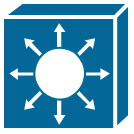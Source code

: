 <mxfile>
    <diagram id="8friYQQBkp_4WdqYGGaq" name="Page-1">
        <mxGraphModel dx="414" dy="471" grid="1" gridSize="10" guides="1" tooltips="1" connect="1" arrows="1" fold="1" page="1" pageScale="1" pageWidth="850" pageHeight="1100" math="0" shadow="0">
            <root>
                <mxCell id="0"/>
                <mxCell id="1" parent="0"/>
                <mxCell id="2" value="" style="shape=mxgraph.cisco.switches.layer_3_switch;sketch=0;html=1;pointerEvents=1;dashed=0;fillColor=#036897;strokeColor=#ffffff;strokeWidth=2;verticalLabelPosition=bottom;verticalAlign=top;align=center;outlineConnect=0;" vertex="1" parent="1">
                    <mxGeometry x="160" y="160" width="64" height="64" as="geometry"/>
                </mxCell>
            </root>
        </mxGraphModel>
    </diagram>
</mxfile>